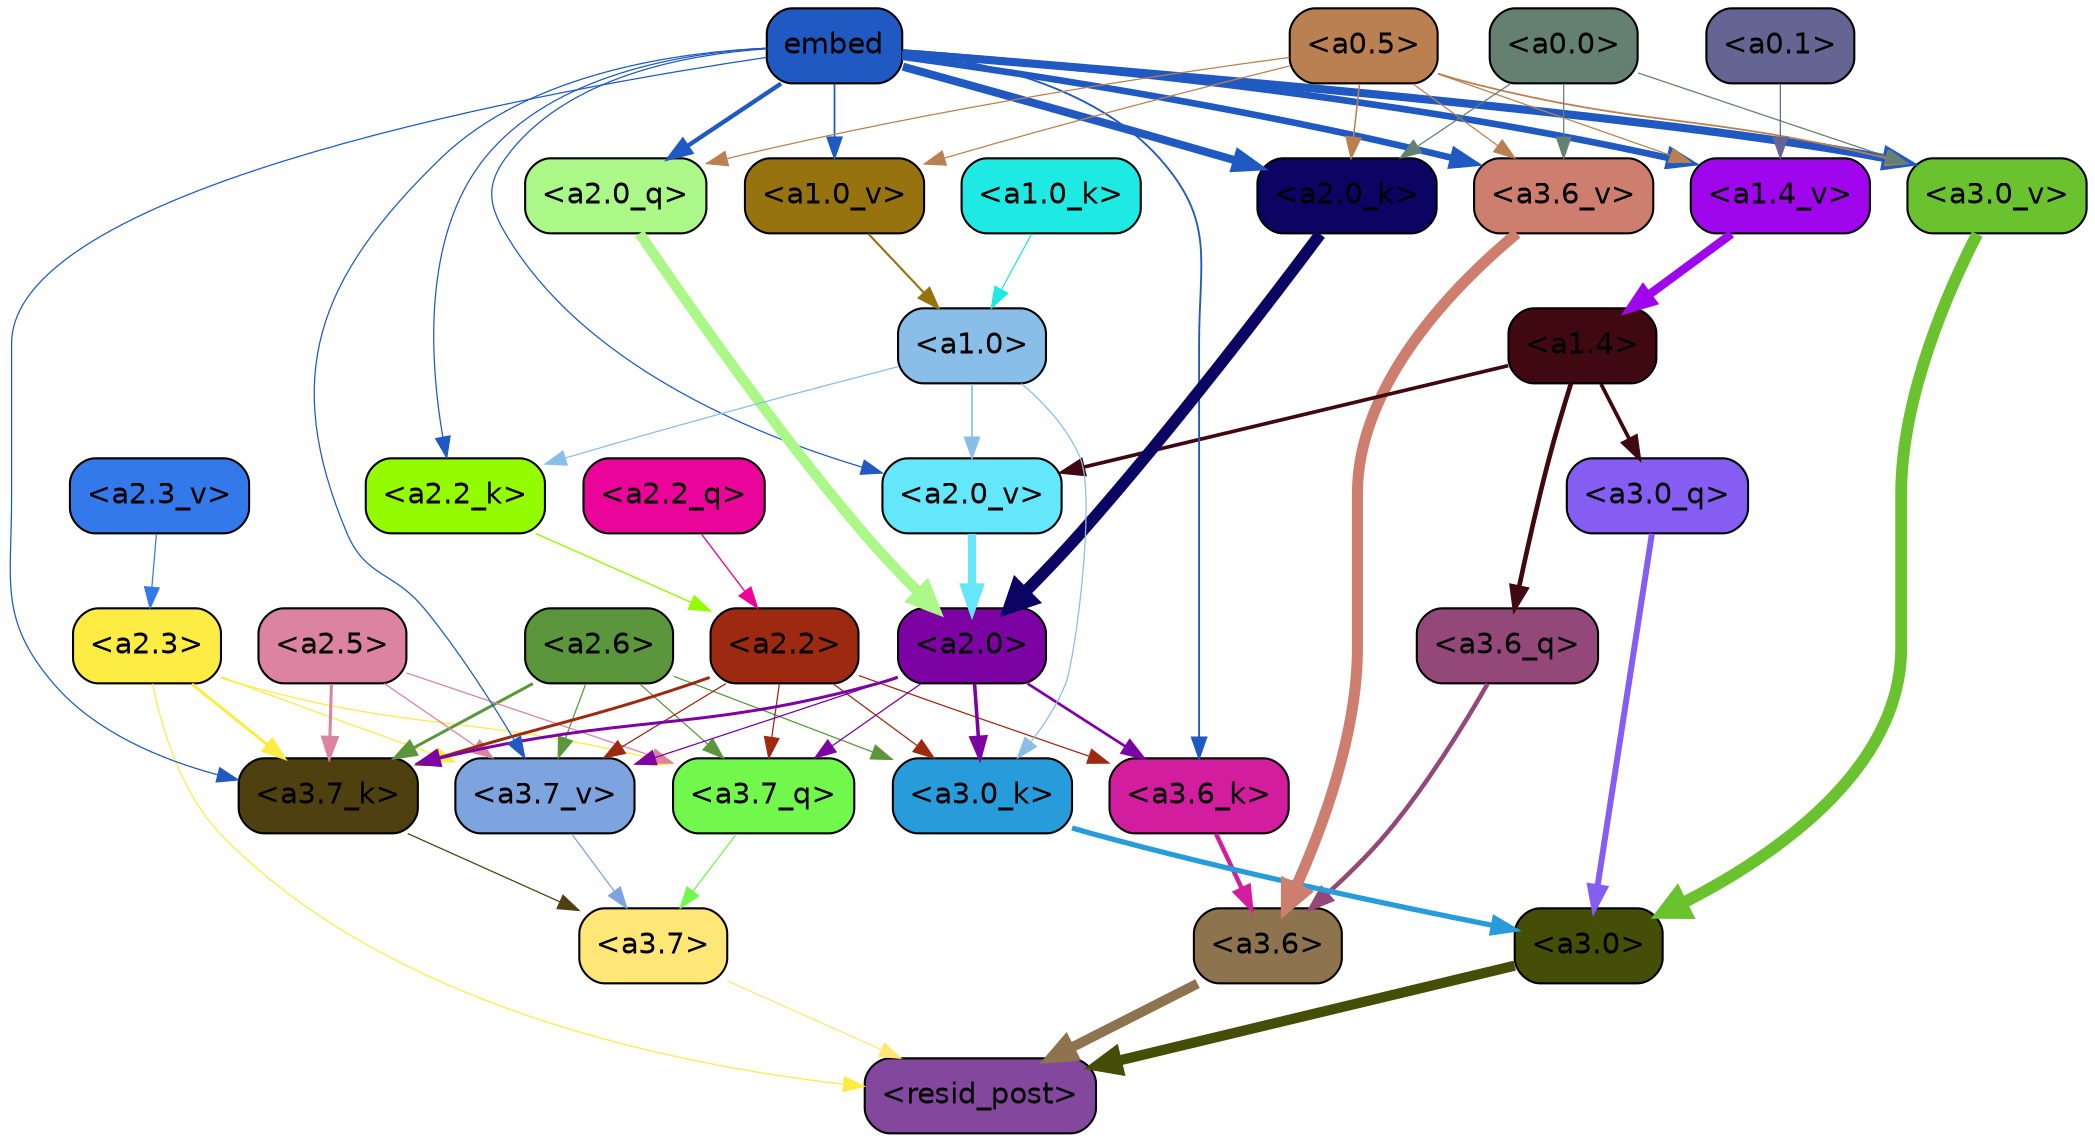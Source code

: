 strict digraph "" {
	graph [bgcolor=transparent,
		layout=dot,
		overlap=false,
		splines=true
	];
	"<a3.7>"	[color=black,
		fillcolor="#fee777",
		fontname=Helvetica,
		shape=box,
		style="filled, rounded"];
	"<resid_post>"	[color=black,
		fillcolor="#83489d",
		fontname=Helvetica,
		shape=box,
		style="filled, rounded"];
	"<a3.7>" -> "<resid_post>"	[color="#fee777",
		penwidth=0.6];
	"<a3.6>"	[color=black,
		fillcolor="#8d744f",
		fontname=Helvetica,
		shape=box,
		style="filled, rounded"];
	"<a3.6>" -> "<resid_post>"	[color="#8d744f",
		penwidth=4.746312499046326];
	"<a3.0>"	[color=black,
		fillcolor="#454e07",
		fontname=Helvetica,
		shape=box,
		style="filled, rounded"];
	"<a3.0>" -> "<resid_post>"	[color="#454e07",
		penwidth=4.896343111991882];
	"<a2.3>"	[color=black,
		fillcolor="#fcec43",
		fontname=Helvetica,
		shape=box,
		style="filled, rounded"];
	"<a2.3>" -> "<resid_post>"	[color="#fcec43",
		penwidth=0.6];
	"<a3.7_q>"	[color=black,
		fillcolor="#72f84d",
		fontname=Helvetica,
		shape=box,
		style="filled, rounded"];
	"<a2.3>" -> "<a3.7_q>"	[color="#fcec43",
		penwidth=0.6];
	"<a3.7_k>"	[color=black,
		fillcolor="#4e410f",
		fontname=Helvetica,
		shape=box,
		style="filled, rounded"];
	"<a2.3>" -> "<a3.7_k>"	[color="#fcec43",
		penwidth=1.467104621231556];
	"<a3.7_v>"	[color=black,
		fillcolor="#7da4de",
		fontname=Helvetica,
		shape=box,
		style="filled, rounded"];
	"<a2.3>" -> "<a3.7_v>"	[color="#fcec43",
		penwidth=0.6];
	"<a3.7_q>" -> "<a3.7>"	[color="#72f84d",
		penwidth=0.6];
	"<a3.6_q>"	[color=black,
		fillcolor="#934879",
		fontname=Helvetica,
		shape=box,
		style="filled, rounded"];
	"<a3.6_q>" -> "<a3.6>"	[color="#934879",
		penwidth=2.160832464694977];
	"<a3.0_q>"	[color=black,
		fillcolor="#865df3",
		fontname=Helvetica,
		shape=box,
		style="filled, rounded"];
	"<a3.0_q>" -> "<a3.0>"	[color="#865df3",
		penwidth=2.870753765106201];
	"<a3.7_k>" -> "<a3.7>"	[color="#4e410f",
		penwidth=0.6];
	"<a3.6_k>"	[color=black,
		fillcolor="#d11d9e",
		fontname=Helvetica,
		shape=box,
		style="filled, rounded"];
	"<a3.6_k>" -> "<a3.6>"	[color="#d11d9e",
		penwidth=2.13908451795578];
	"<a3.0_k>"	[color=black,
		fillcolor="#289cdb",
		fontname=Helvetica,
		shape=box,
		style="filled, rounded"];
	"<a3.0_k>" -> "<a3.0>"	[color="#289cdb",
		penwidth=2.520303964614868];
	"<a3.7_v>" -> "<a3.7>"	[color="#7da4de",
		penwidth=0.6];
	"<a3.6_v>"	[color=black,
		fillcolor="#cd7e6f",
		fontname=Helvetica,
		shape=box,
		style="filled, rounded"];
	"<a3.6_v>" -> "<a3.6>"	[color="#cd7e6f",
		penwidth=5.297133803367615];
	"<a3.0_v>"	[color=black,
		fillcolor="#6ac22f",
		fontname=Helvetica,
		shape=box,
		style="filled, rounded"];
	"<a3.0_v>" -> "<a3.0>"	[color="#6ac22f",
		penwidth=5.680712580680847];
	"<a2.6>"	[color=black,
		fillcolor="#5b963c",
		fontname=Helvetica,
		shape=box,
		style="filled, rounded"];
	"<a2.6>" -> "<a3.7_q>"	[color="#5b963c",
		penwidth=0.6];
	"<a2.6>" -> "<a3.7_k>"	[color="#5b963c",
		penwidth=1.4453159049153328];
	"<a2.6>" -> "<a3.0_k>"	[color="#5b963c",
		penwidth=0.6];
	"<a2.6>" -> "<a3.7_v>"	[color="#5b963c",
		penwidth=0.6];
	"<a2.5>"	[color=black,
		fillcolor="#db83a0",
		fontname=Helvetica,
		shape=box,
		style="filled, rounded"];
	"<a2.5>" -> "<a3.7_q>"	[color="#db83a0",
		penwidth=0.6];
	"<a2.5>" -> "<a3.7_k>"	[color="#db83a0",
		penwidth=1.4526091292500496];
	"<a2.5>" -> "<a3.7_v>"	[color="#db83a0",
		penwidth=0.6];
	"<a2.2>"	[color=black,
		fillcolor="#9e2911",
		fontname=Helvetica,
		shape=box,
		style="filled, rounded"];
	"<a2.2>" -> "<a3.7_q>"	[color="#9e2911",
		penwidth=0.6];
	"<a2.2>" -> "<a3.7_k>"	[color="#9e2911",
		penwidth=1.4310357049107552];
	"<a2.2>" -> "<a3.6_k>"	[color="#9e2911",
		penwidth=0.6];
	"<a2.2>" -> "<a3.0_k>"	[color="#9e2911",
		penwidth=0.6];
	"<a2.2>" -> "<a3.7_v>"	[color="#9e2911",
		penwidth=0.6];
	"<a2.0>"	[color=black,
		fillcolor="#7c02a3",
		fontname=Helvetica,
		shape=box,
		style="filled, rounded"];
	"<a2.0>" -> "<a3.7_q>"	[color="#7c02a3",
		penwidth=0.6];
	"<a2.0>" -> "<a3.7_k>"	[color="#7c02a3",
		penwidth=1.4314699843525887];
	"<a2.0>" -> "<a3.6_k>"	[color="#7c02a3",
		penwidth=1.2950235605239868];
	"<a2.0>" -> "<a3.0_k>"	[color="#7c02a3",
		penwidth=1.712992787361145];
	"<a2.0>" -> "<a3.7_v>"	[color="#7c02a3",
		penwidth=0.6];
	"<a1.4>"	[color=black,
		fillcolor="#400911",
		fontname=Helvetica,
		shape=box,
		style="filled, rounded"];
	"<a1.4>" -> "<a3.6_q>"	[color="#400911",
		penwidth=2.242796540260315];
	"<a1.4>" -> "<a3.0_q>"	[color="#400911",
		penwidth=1.7808996737003326];
	"<a2.0_v>"	[color=black,
		fillcolor="#64e6fb",
		fontname=Helvetica,
		shape=box,
		style="filled, rounded"];
	"<a1.4>" -> "<a2.0_v>"	[color="#400911",
		penwidth=1.7603429555892944];
	embed	[color=black,
		fillcolor="#2059c1",
		fontname=Helvetica,
		shape=box,
		style="filled, rounded"];
	embed -> "<a3.7_k>"	[color="#2059c1",
		penwidth=0.6];
	embed -> "<a3.6_k>"	[color="#2059c1",
		penwidth=0.891706109046936];
	embed -> "<a3.7_v>"	[color="#2059c1",
		penwidth=0.6];
	embed -> "<a3.6_v>"	[color="#2059c1",
		penwidth=3.1766927242279053];
	embed -> "<a3.0_v>"	[color="#2059c1",
		penwidth=3.9005755856633186];
	"<a2.0_q>"	[color=black,
		fillcolor="#abf787",
		fontname=Helvetica,
		shape=box,
		style="filled, rounded"];
	embed -> "<a2.0_q>"	[color="#2059c1",
		penwidth=2.0810389518737793];
	"<a2.2_k>"	[color=black,
		fillcolor="#94fc00",
		fontname=Helvetica,
		shape=box,
		style="filled, rounded"];
	embed -> "<a2.2_k>"	[color="#2059c1",
		penwidth=0.6];
	"<a2.0_k>"	[color=black,
		fillcolor="#0b0463",
		fontname=Helvetica,
		shape=box,
		style="filled, rounded"];
	embed -> "<a2.0_k>"	[color="#2059c1",
		penwidth=3.8915770053863525];
	embed -> "<a2.0_v>"	[color="#2059c1",
		penwidth=0.6];
	"<a1.4_v>"	[color=black,
		fillcolor="#a006eb",
		fontname=Helvetica,
		shape=box,
		style="filled, rounded"];
	embed -> "<a1.4_v>"	[color="#2059c1",
		penwidth=3.201367974281311];
	"<a1.0_v>"	[color=black,
		fillcolor="#96730f",
		fontname=Helvetica,
		shape=box,
		style="filled, rounded"];
	embed -> "<a1.0_v>"	[color="#2059c1",
		penwidth=0.8298318386077881];
	"<a1.0>"	[color=black,
		fillcolor="#88bee7",
		fontname=Helvetica,
		shape=box,
		style="filled, rounded"];
	"<a1.0>" -> "<a3.0_k>"	[color="#88bee7",
		penwidth=0.6];
	"<a1.0>" -> "<a2.2_k>"	[color="#88bee7",
		penwidth=0.6];
	"<a1.0>" -> "<a2.0_v>"	[color="#88bee7",
		penwidth=0.7897878289222717];
	"<a0.5>"	[color=black,
		fillcolor="#bb8051",
		fontname=Helvetica,
		shape=box,
		style="filled, rounded"];
	"<a0.5>" -> "<a3.6_v>"	[color="#bb8051",
		penwidth=0.6];
	"<a0.5>" -> "<a3.0_v>"	[color="#bb8051",
		penwidth=0.8493617177009583];
	"<a0.5>" -> "<a2.0_q>"	[color="#bb8051",
		penwidth=0.6];
	"<a0.5>" -> "<a2.0_k>"	[color="#bb8051",
		penwidth=0.7482255101203918];
	"<a0.5>" -> "<a1.4_v>"	[color="#bb8051",
		penwidth=0.6];
	"<a0.5>" -> "<a1.0_v>"	[color="#bb8051",
		penwidth=0.6];
	"<a0.0>"	[color=black,
		fillcolor="#648070",
		fontname=Helvetica,
		shape=box,
		style="filled, rounded"];
	"<a0.0>" -> "<a3.6_v>"	[color="#648070",
		penwidth=0.6];
	"<a0.0>" -> "<a3.0_v>"	[color="#648070",
		penwidth=0.6];
	"<a0.0>" -> "<a2.0_k>"	[color="#648070",
		penwidth=0.6];
	"<a2.2_q>"	[color=black,
		fillcolor="#ea049a",
		fontname=Helvetica,
		shape=box,
		style="filled, rounded"];
	"<a2.2_q>" -> "<a2.2>"	[color="#ea049a",
		penwidth=0.6449352353811264];
	"<a2.0_q>" -> "<a2.0>"	[color="#abf787",
		penwidth=5.017253503203392];
	"<a2.2_k>" -> "<a2.2>"	[color="#94fc00",
		penwidth=0.6690489649772644];
	"<a2.0_k>" -> "<a2.0>"	[color="#0b0463",
		penwidth=5.656688302755356];
	"<a2.3_v>"	[color=black,
		fillcolor="#3379e9",
		fontname=Helvetica,
		shape=box,
		style="filled, rounded"];
	"<a2.3_v>" -> "<a2.3>"	[color="#3379e9",
		penwidth=0.6];
	"<a2.0_v>" -> "<a2.0>"	[color="#64e6fb",
		penwidth=3.8170836865901947];
	"<a1.0_k>"	[color=black,
		fillcolor="#1ee9e2",
		fontname=Helvetica,
		shape=box,
		style="filled, rounded"];
	"<a1.0_k>" -> "<a1.0>"	[color="#1ee9e2",
		penwidth=0.6];
	"<a1.4_v>" -> "<a1.4>"	[color="#a006eb",
		penwidth=4.140247106552124];
	"<a1.0_v>" -> "<a1.0>"	[color="#96730f",
		penwidth=1.020309567451477];
	"<a0.1>"	[color=black,
		fillcolor="#656593",
		fontname=Helvetica,
		shape=box,
		style="filled, rounded"];
	"<a0.1>" -> "<a1.4_v>"	[color="#656593",
		penwidth=0.6];
}
